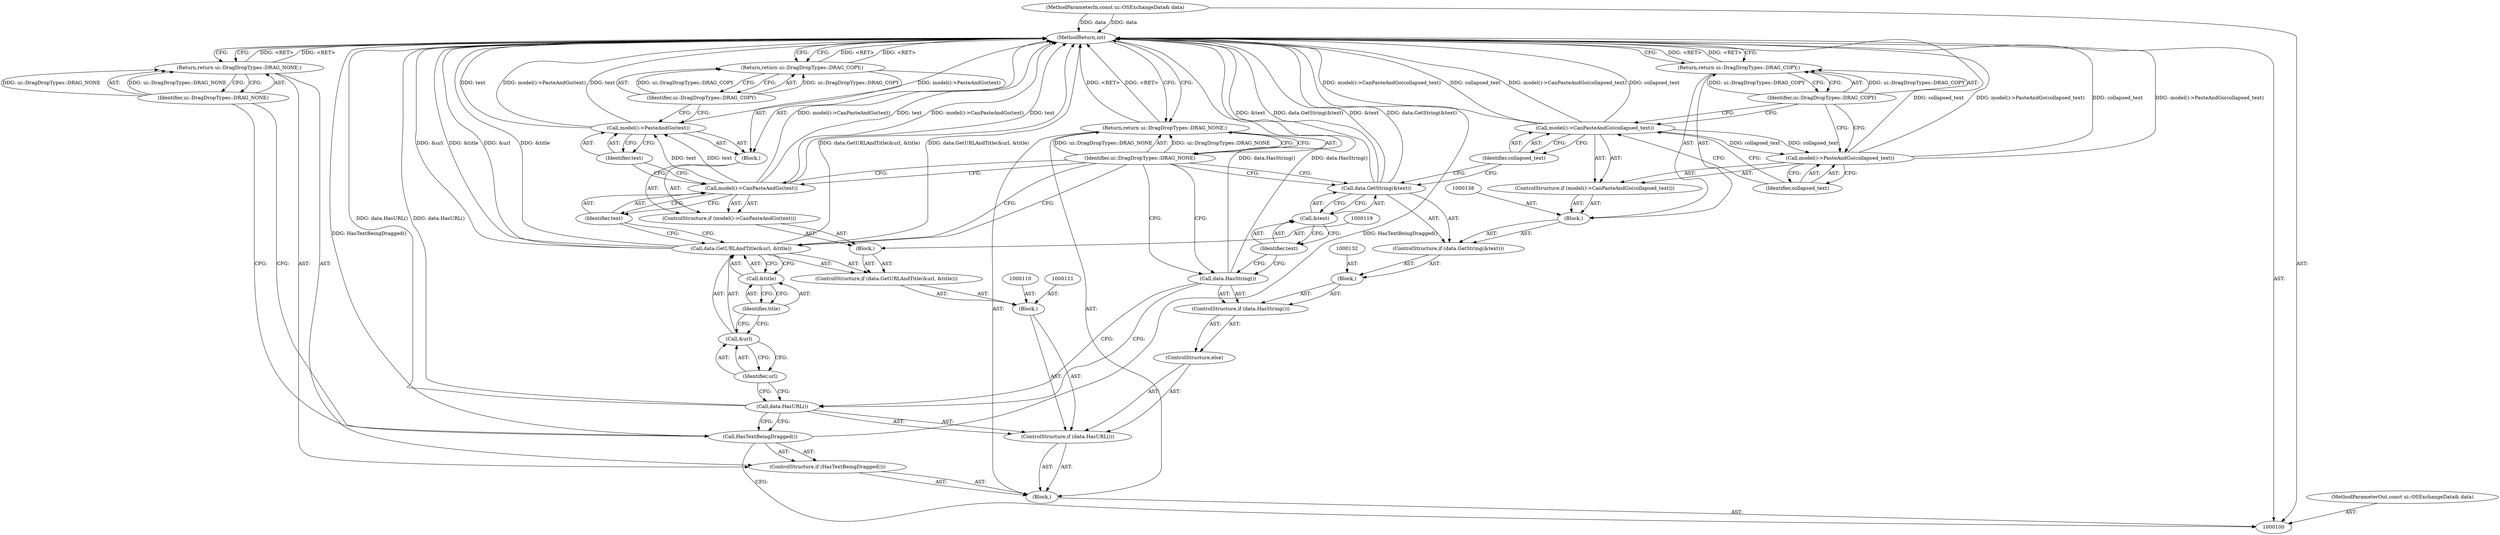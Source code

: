 digraph "1_Chrome_1161a49d663dd395bd639549c2dfe7324f847938_1" {
"1000148" [label="(MethodReturn,int)"];
"1000101" [label="(MethodParameterIn,const ui::OSExchangeData& data)"];
"1000186" [label="(MethodParameterOut,const ui::OSExchangeData& data)"];
"1000102" [label="(Block,)"];
"1000121" [label="(Call,model()->CanPasteAndGo(text))"];
"1000122" [label="(Identifier,text)"];
"1000123" [label="(Block,)"];
"1000120" [label="(ControlStructure,if (model()->CanPasteAndGo(text)))"];
"1000125" [label="(Identifier,text)"];
"1000124" [label="(Call,model()->PasteAndGo(text))"];
"1000127" [label="(Identifier,ui::DragDropTypes::DRAG_COPY)"];
"1000126" [label="(Return,return ui::DragDropTypes::DRAG_COPY;)"];
"1000130" [label="(Call,data.HasString())"];
"1000128" [label="(ControlStructure,else)"];
"1000129" [label="(ControlStructure,if (data.HasString()))"];
"1000131" [label="(Block,)"];
"1000135" [label="(Call,&text)"];
"1000136" [label="(Identifier,text)"];
"1000133" [label="(ControlStructure,if (data.GetString(&text)))"];
"1000134" [label="(Call,data.GetString(&text))"];
"1000137" [label="(Block,)"];
"1000103" [label="(ControlStructure,if (HasTextBeingDragged()))"];
"1000104" [label="(Call,HasTextBeingDragged())"];
"1000140" [label="(Call,model()->CanPasteAndGo(collapsed_text))"];
"1000141" [label="(Identifier,collapsed_text)"];
"1000139" [label="(ControlStructure,if (model()->CanPasteAndGo(collapsed_text)))"];
"1000143" [label="(Identifier,collapsed_text)"];
"1000142" [label="(Call,model()->PasteAndGo(collapsed_text))"];
"1000145" [label="(Identifier,ui::DragDropTypes::DRAG_COPY)"];
"1000144" [label="(Return,return ui::DragDropTypes::DRAG_COPY;)"];
"1000146" [label="(Return,return ui::DragDropTypes::DRAG_NONE;)"];
"1000147" [label="(Identifier,ui::DragDropTypes::DRAG_NONE)"];
"1000106" [label="(Identifier,ui::DragDropTypes::DRAG_NONE)"];
"1000105" [label="(Return,return ui::DragDropTypes::DRAG_NONE;)"];
"1000107" [label="(ControlStructure,if (data.HasURL()))"];
"1000108" [label="(Call,data.HasURL())"];
"1000109" [label="(Block,)"];
"1000114" [label="(Call,&url)"];
"1000115" [label="(Identifier,url)"];
"1000116" [label="(Call,&title)"];
"1000117" [label="(Identifier,title)"];
"1000112" [label="(ControlStructure,if (data.GetURLAndTitle(&url, &title)))"];
"1000113" [label="(Call,data.GetURLAndTitle(&url, &title))"];
"1000118" [label="(Block,)"];
"1000148" -> "1000100"  [label="AST: "];
"1000148" -> "1000105"  [label="CFG: "];
"1000148" -> "1000126"  [label="CFG: "];
"1000148" -> "1000144"  [label="CFG: "];
"1000148" -> "1000146"  [label="CFG: "];
"1000144" -> "1000148"  [label="DDG: <RET>"];
"1000126" -> "1000148"  [label="DDG: <RET>"];
"1000146" -> "1000148"  [label="DDG: <RET>"];
"1000130" -> "1000148"  [label="DDG: data.HasString()"];
"1000142" -> "1000148"  [label="DDG: model()->PasteAndGo(collapsed_text)"];
"1000142" -> "1000148"  [label="DDG: collapsed_text"];
"1000124" -> "1000148"  [label="DDG: text"];
"1000124" -> "1000148"  [label="DDG: model()->PasteAndGo(text)"];
"1000108" -> "1000148"  [label="DDG: data.HasURL()"];
"1000104" -> "1000148"  [label="DDG: HasTextBeingDragged()"];
"1000113" -> "1000148"  [label="DDG: &url"];
"1000113" -> "1000148"  [label="DDG: &title"];
"1000113" -> "1000148"  [label="DDG: data.GetURLAndTitle(&url, &title)"];
"1000140" -> "1000148"  [label="DDG: collapsed_text"];
"1000140" -> "1000148"  [label="DDG: model()->CanPasteAndGo(collapsed_text)"];
"1000134" -> "1000148"  [label="DDG: data.GetString(&text)"];
"1000134" -> "1000148"  [label="DDG: &text"];
"1000121" -> "1000148"  [label="DDG: model()->CanPasteAndGo(text)"];
"1000121" -> "1000148"  [label="DDG: text"];
"1000101" -> "1000148"  [label="DDG: data"];
"1000105" -> "1000148"  [label="DDG: <RET>"];
"1000101" -> "1000100"  [label="AST: "];
"1000101" -> "1000148"  [label="DDG: data"];
"1000186" -> "1000100"  [label="AST: "];
"1000102" -> "1000100"  [label="AST: "];
"1000103" -> "1000102"  [label="AST: "];
"1000107" -> "1000102"  [label="AST: "];
"1000146" -> "1000102"  [label="AST: "];
"1000121" -> "1000120"  [label="AST: "];
"1000121" -> "1000122"  [label="CFG: "];
"1000122" -> "1000121"  [label="AST: "];
"1000125" -> "1000121"  [label="CFG: "];
"1000147" -> "1000121"  [label="CFG: "];
"1000121" -> "1000148"  [label="DDG: model()->CanPasteAndGo(text)"];
"1000121" -> "1000148"  [label="DDG: text"];
"1000121" -> "1000124"  [label="DDG: text"];
"1000122" -> "1000121"  [label="AST: "];
"1000122" -> "1000113"  [label="CFG: "];
"1000121" -> "1000122"  [label="CFG: "];
"1000123" -> "1000120"  [label="AST: "];
"1000124" -> "1000123"  [label="AST: "];
"1000126" -> "1000123"  [label="AST: "];
"1000120" -> "1000118"  [label="AST: "];
"1000121" -> "1000120"  [label="AST: "];
"1000123" -> "1000120"  [label="AST: "];
"1000125" -> "1000124"  [label="AST: "];
"1000125" -> "1000121"  [label="CFG: "];
"1000124" -> "1000125"  [label="CFG: "];
"1000124" -> "1000123"  [label="AST: "];
"1000124" -> "1000125"  [label="CFG: "];
"1000125" -> "1000124"  [label="AST: "];
"1000127" -> "1000124"  [label="CFG: "];
"1000124" -> "1000148"  [label="DDG: text"];
"1000124" -> "1000148"  [label="DDG: model()->PasteAndGo(text)"];
"1000121" -> "1000124"  [label="DDG: text"];
"1000127" -> "1000126"  [label="AST: "];
"1000127" -> "1000124"  [label="CFG: "];
"1000126" -> "1000127"  [label="CFG: "];
"1000127" -> "1000126"  [label="DDG: ui::DragDropTypes::DRAG_COPY"];
"1000126" -> "1000123"  [label="AST: "];
"1000126" -> "1000127"  [label="CFG: "];
"1000127" -> "1000126"  [label="AST: "];
"1000148" -> "1000126"  [label="CFG: "];
"1000126" -> "1000148"  [label="DDG: <RET>"];
"1000127" -> "1000126"  [label="DDG: ui::DragDropTypes::DRAG_COPY"];
"1000130" -> "1000129"  [label="AST: "];
"1000130" -> "1000108"  [label="CFG: "];
"1000136" -> "1000130"  [label="CFG: "];
"1000147" -> "1000130"  [label="CFG: "];
"1000130" -> "1000148"  [label="DDG: data.HasString()"];
"1000128" -> "1000107"  [label="AST: "];
"1000129" -> "1000128"  [label="AST: "];
"1000129" -> "1000128"  [label="AST: "];
"1000130" -> "1000129"  [label="AST: "];
"1000131" -> "1000129"  [label="AST: "];
"1000131" -> "1000129"  [label="AST: "];
"1000132" -> "1000131"  [label="AST: "];
"1000133" -> "1000131"  [label="AST: "];
"1000135" -> "1000134"  [label="AST: "];
"1000135" -> "1000136"  [label="CFG: "];
"1000136" -> "1000135"  [label="AST: "];
"1000134" -> "1000135"  [label="CFG: "];
"1000136" -> "1000135"  [label="AST: "];
"1000136" -> "1000130"  [label="CFG: "];
"1000135" -> "1000136"  [label="CFG: "];
"1000133" -> "1000131"  [label="AST: "];
"1000134" -> "1000133"  [label="AST: "];
"1000137" -> "1000133"  [label="AST: "];
"1000134" -> "1000133"  [label="AST: "];
"1000134" -> "1000135"  [label="CFG: "];
"1000135" -> "1000134"  [label="AST: "];
"1000141" -> "1000134"  [label="CFG: "];
"1000147" -> "1000134"  [label="CFG: "];
"1000134" -> "1000148"  [label="DDG: data.GetString(&text)"];
"1000134" -> "1000148"  [label="DDG: &text"];
"1000137" -> "1000133"  [label="AST: "];
"1000138" -> "1000137"  [label="AST: "];
"1000139" -> "1000137"  [label="AST: "];
"1000144" -> "1000137"  [label="AST: "];
"1000103" -> "1000102"  [label="AST: "];
"1000104" -> "1000103"  [label="AST: "];
"1000105" -> "1000103"  [label="AST: "];
"1000104" -> "1000103"  [label="AST: "];
"1000104" -> "1000100"  [label="CFG: "];
"1000106" -> "1000104"  [label="CFG: "];
"1000108" -> "1000104"  [label="CFG: "];
"1000104" -> "1000148"  [label="DDG: HasTextBeingDragged()"];
"1000140" -> "1000139"  [label="AST: "];
"1000140" -> "1000141"  [label="CFG: "];
"1000141" -> "1000140"  [label="AST: "];
"1000143" -> "1000140"  [label="CFG: "];
"1000145" -> "1000140"  [label="CFG: "];
"1000140" -> "1000148"  [label="DDG: collapsed_text"];
"1000140" -> "1000148"  [label="DDG: model()->CanPasteAndGo(collapsed_text)"];
"1000140" -> "1000142"  [label="DDG: collapsed_text"];
"1000141" -> "1000140"  [label="AST: "];
"1000141" -> "1000134"  [label="CFG: "];
"1000140" -> "1000141"  [label="CFG: "];
"1000139" -> "1000137"  [label="AST: "];
"1000140" -> "1000139"  [label="AST: "];
"1000142" -> "1000139"  [label="AST: "];
"1000143" -> "1000142"  [label="AST: "];
"1000143" -> "1000140"  [label="CFG: "];
"1000142" -> "1000143"  [label="CFG: "];
"1000142" -> "1000139"  [label="AST: "];
"1000142" -> "1000143"  [label="CFG: "];
"1000143" -> "1000142"  [label="AST: "];
"1000145" -> "1000142"  [label="CFG: "];
"1000142" -> "1000148"  [label="DDG: model()->PasteAndGo(collapsed_text)"];
"1000142" -> "1000148"  [label="DDG: collapsed_text"];
"1000140" -> "1000142"  [label="DDG: collapsed_text"];
"1000145" -> "1000144"  [label="AST: "];
"1000145" -> "1000142"  [label="CFG: "];
"1000145" -> "1000140"  [label="CFG: "];
"1000144" -> "1000145"  [label="CFG: "];
"1000145" -> "1000144"  [label="DDG: ui::DragDropTypes::DRAG_COPY"];
"1000144" -> "1000137"  [label="AST: "];
"1000144" -> "1000145"  [label="CFG: "];
"1000145" -> "1000144"  [label="AST: "];
"1000148" -> "1000144"  [label="CFG: "];
"1000144" -> "1000148"  [label="DDG: <RET>"];
"1000145" -> "1000144"  [label="DDG: ui::DragDropTypes::DRAG_COPY"];
"1000146" -> "1000102"  [label="AST: "];
"1000146" -> "1000147"  [label="CFG: "];
"1000147" -> "1000146"  [label="AST: "];
"1000148" -> "1000146"  [label="CFG: "];
"1000146" -> "1000148"  [label="DDG: <RET>"];
"1000147" -> "1000146"  [label="DDG: ui::DragDropTypes::DRAG_NONE"];
"1000147" -> "1000146"  [label="AST: "];
"1000147" -> "1000121"  [label="CFG: "];
"1000147" -> "1000113"  [label="CFG: "];
"1000147" -> "1000134"  [label="CFG: "];
"1000147" -> "1000130"  [label="CFG: "];
"1000146" -> "1000147"  [label="CFG: "];
"1000147" -> "1000146"  [label="DDG: ui::DragDropTypes::DRAG_NONE"];
"1000106" -> "1000105"  [label="AST: "];
"1000106" -> "1000104"  [label="CFG: "];
"1000105" -> "1000106"  [label="CFG: "];
"1000106" -> "1000105"  [label="DDG: ui::DragDropTypes::DRAG_NONE"];
"1000105" -> "1000103"  [label="AST: "];
"1000105" -> "1000106"  [label="CFG: "];
"1000106" -> "1000105"  [label="AST: "];
"1000148" -> "1000105"  [label="CFG: "];
"1000105" -> "1000148"  [label="DDG: <RET>"];
"1000106" -> "1000105"  [label="DDG: ui::DragDropTypes::DRAG_NONE"];
"1000107" -> "1000102"  [label="AST: "];
"1000108" -> "1000107"  [label="AST: "];
"1000109" -> "1000107"  [label="AST: "];
"1000128" -> "1000107"  [label="AST: "];
"1000108" -> "1000107"  [label="AST: "];
"1000108" -> "1000104"  [label="CFG: "];
"1000115" -> "1000108"  [label="CFG: "];
"1000130" -> "1000108"  [label="CFG: "];
"1000108" -> "1000148"  [label="DDG: data.HasURL()"];
"1000109" -> "1000107"  [label="AST: "];
"1000110" -> "1000109"  [label="AST: "];
"1000111" -> "1000109"  [label="AST: "];
"1000112" -> "1000109"  [label="AST: "];
"1000114" -> "1000113"  [label="AST: "];
"1000114" -> "1000115"  [label="CFG: "];
"1000115" -> "1000114"  [label="AST: "];
"1000117" -> "1000114"  [label="CFG: "];
"1000115" -> "1000114"  [label="AST: "];
"1000115" -> "1000108"  [label="CFG: "];
"1000114" -> "1000115"  [label="CFG: "];
"1000116" -> "1000113"  [label="AST: "];
"1000116" -> "1000117"  [label="CFG: "];
"1000117" -> "1000116"  [label="AST: "];
"1000113" -> "1000116"  [label="CFG: "];
"1000117" -> "1000116"  [label="AST: "];
"1000117" -> "1000114"  [label="CFG: "];
"1000116" -> "1000117"  [label="CFG: "];
"1000112" -> "1000109"  [label="AST: "];
"1000113" -> "1000112"  [label="AST: "];
"1000118" -> "1000112"  [label="AST: "];
"1000113" -> "1000112"  [label="AST: "];
"1000113" -> "1000116"  [label="CFG: "];
"1000114" -> "1000113"  [label="AST: "];
"1000116" -> "1000113"  [label="AST: "];
"1000122" -> "1000113"  [label="CFG: "];
"1000147" -> "1000113"  [label="CFG: "];
"1000113" -> "1000148"  [label="DDG: &url"];
"1000113" -> "1000148"  [label="DDG: &title"];
"1000113" -> "1000148"  [label="DDG: data.GetURLAndTitle(&url, &title)"];
"1000118" -> "1000112"  [label="AST: "];
"1000119" -> "1000118"  [label="AST: "];
"1000120" -> "1000118"  [label="AST: "];
}
